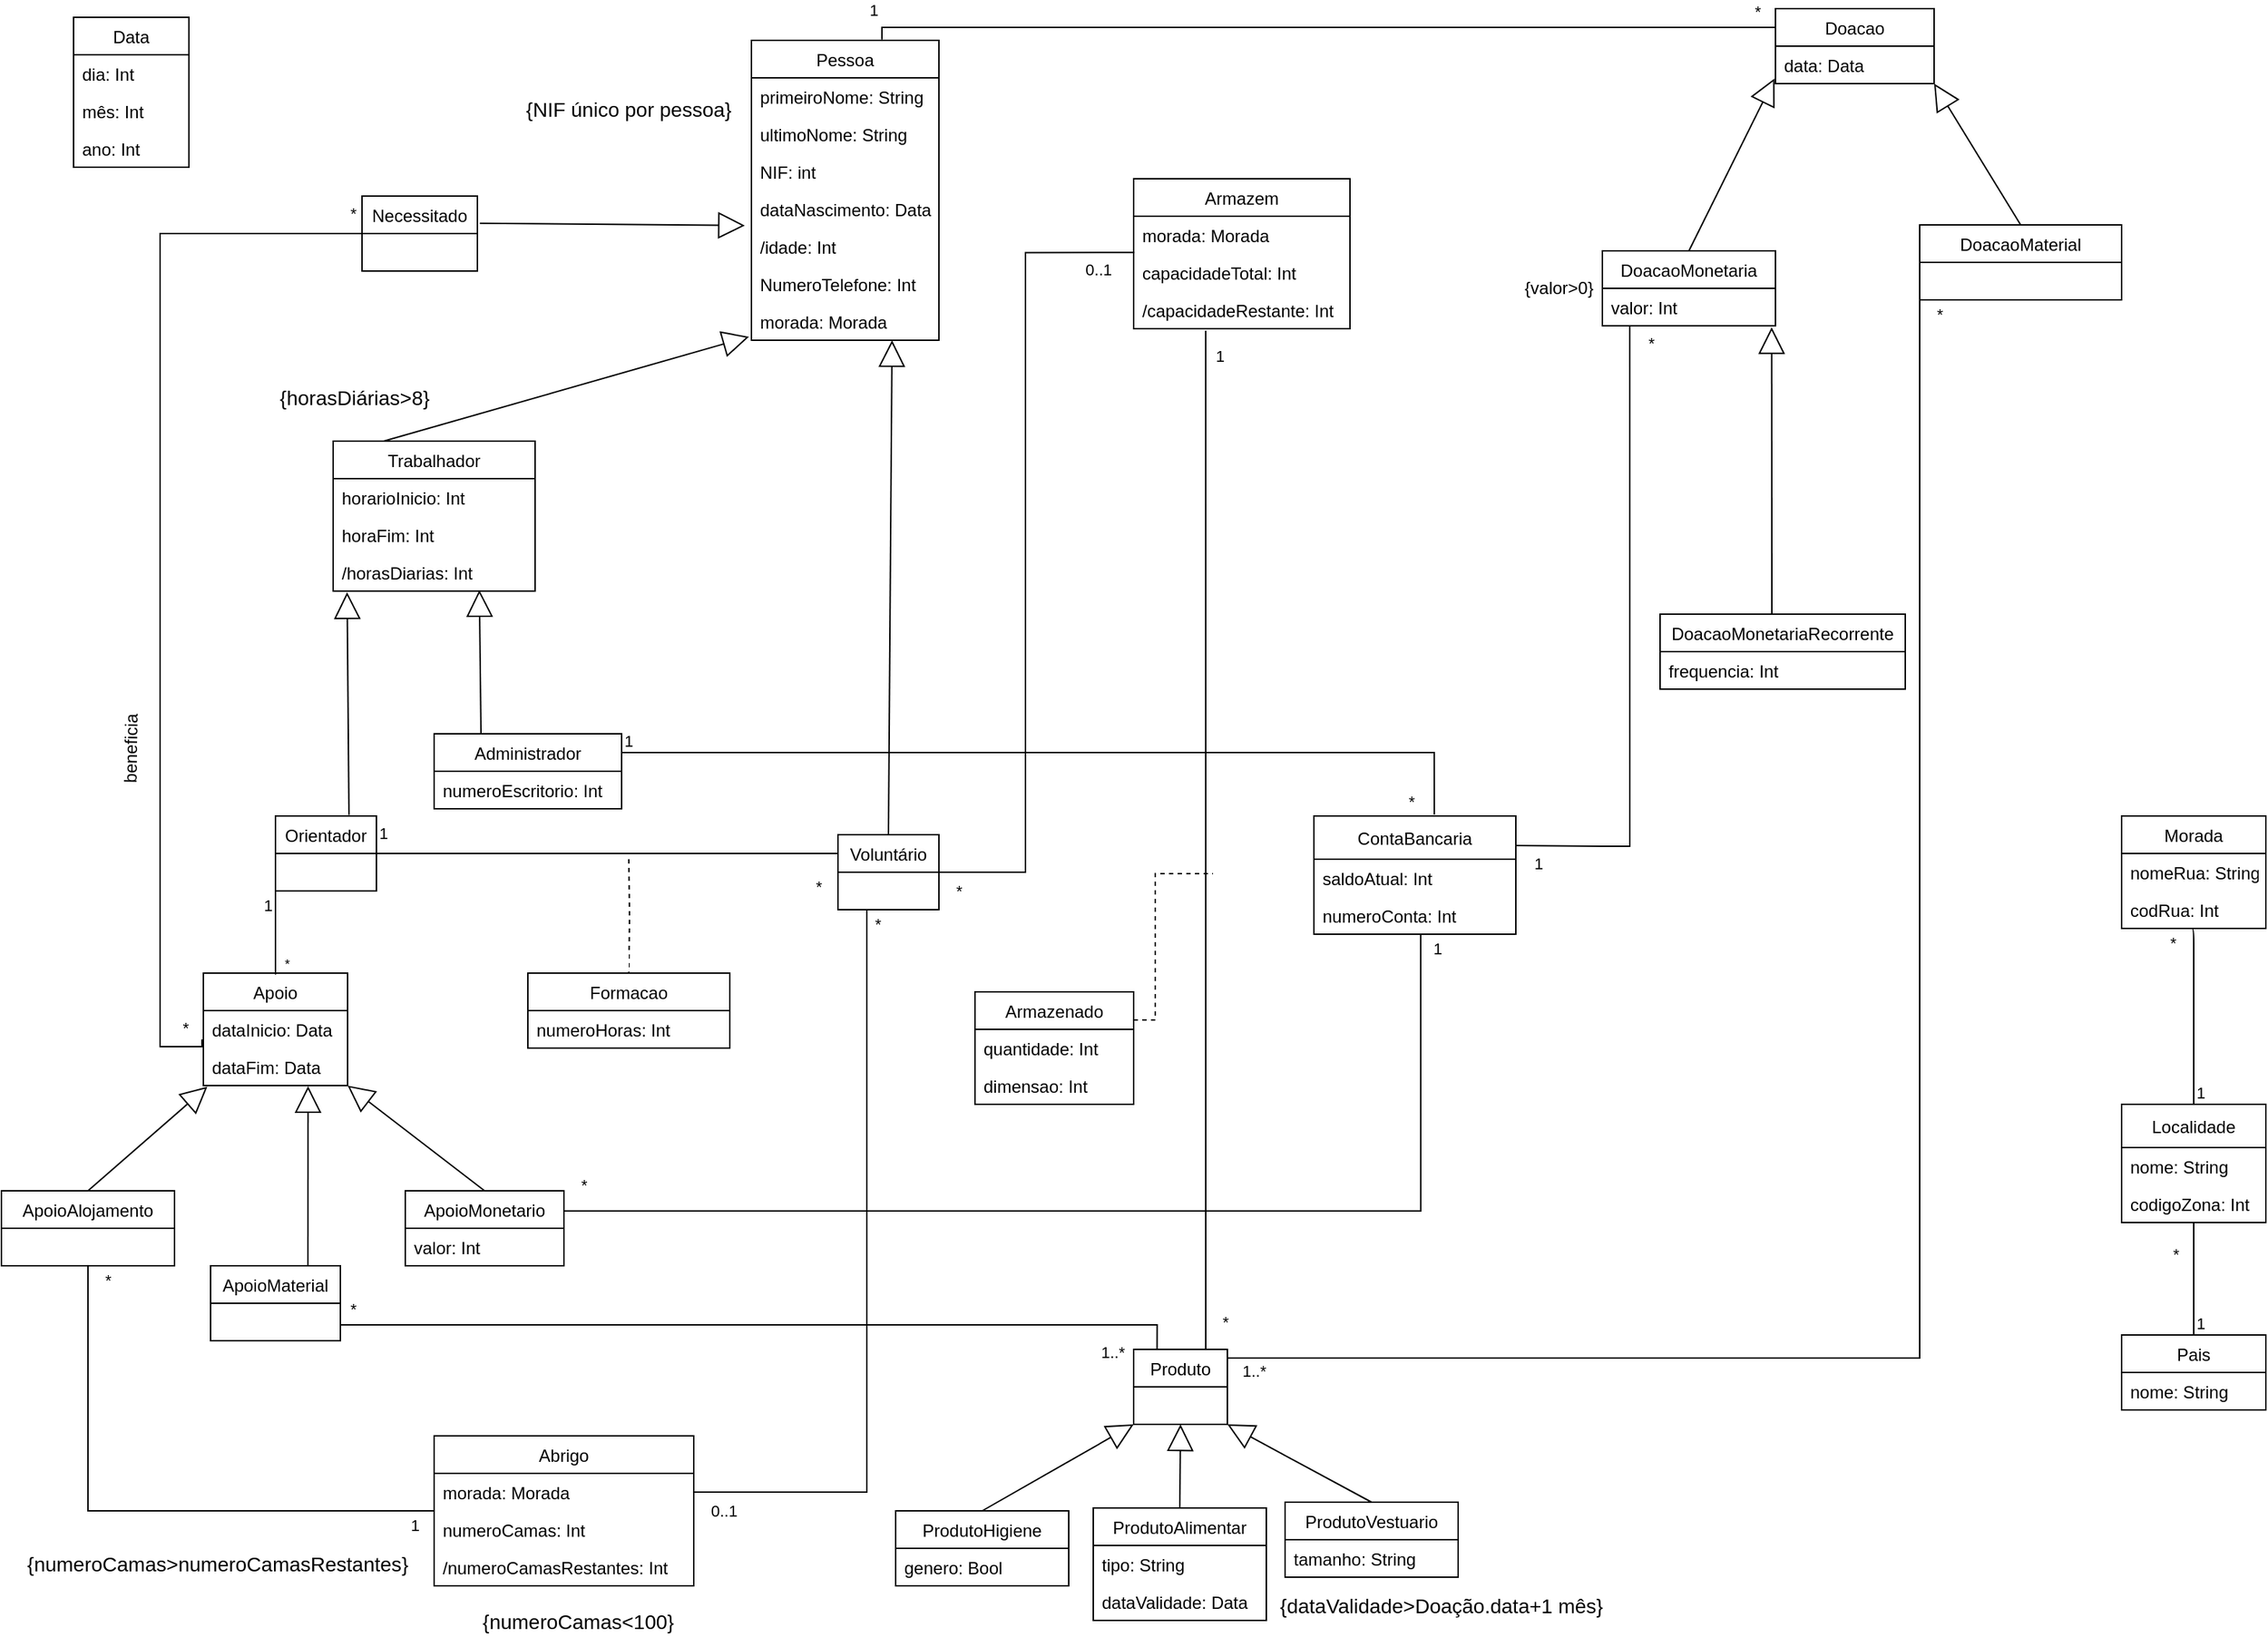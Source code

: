 <mxfile version="14.4.3" type="device"><diagram id="hp6VcKTJ3_gHOtgBkN7Q" name="Page-1"><mxGraphModel dx="534" dy="341" grid="1" gridSize="10" guides="1" tooltips="1" connect="1" arrows="1" fold="1" page="1" pageScale="1" pageWidth="1654" pageHeight="1169" math="0" shadow="0"><root><mxCell id="0"/><mxCell id="1" parent="0"/><mxCell id="lBx3msXCtQHLR3H3OD68-1" value="Pessoa" style="swimlane;fontStyle=0;childLayout=stackLayout;horizontal=1;startSize=26;fillColor=none;horizontalStack=0;resizeParent=1;resizeParentMax=0;resizeLast=0;collapsible=1;marginBottom=0;" vertex="1" parent="1"><mxGeometry x="530" y="52" width="130" height="208" as="geometry"/></mxCell><mxCell id="lBx3msXCtQHLR3H3OD68-2" value="primeiroNome: String" style="text;strokeColor=none;fillColor=none;align=left;verticalAlign=top;spacingLeft=4;spacingRight=4;overflow=hidden;rotatable=0;points=[[0,0.5],[1,0.5]];portConstraint=eastwest;" vertex="1" parent="lBx3msXCtQHLR3H3OD68-1"><mxGeometry y="26" width="130" height="26" as="geometry"/></mxCell><mxCell id="lBx3msXCtQHLR3H3OD68-3" value="ultimoNome: String" style="text;strokeColor=none;fillColor=none;align=left;verticalAlign=top;spacingLeft=4;spacingRight=4;overflow=hidden;rotatable=0;points=[[0,0.5],[1,0.5]];portConstraint=eastwest;" vertex="1" parent="lBx3msXCtQHLR3H3OD68-1"><mxGeometry y="52" width="130" height="26" as="geometry"/></mxCell><mxCell id="lBx3msXCtQHLR3H3OD68-4" value="NIF: int" style="text;strokeColor=none;fillColor=none;align=left;verticalAlign=top;spacingLeft=4;spacingRight=4;overflow=hidden;rotatable=0;points=[[0,0.5],[1,0.5]];portConstraint=eastwest;" vertex="1" parent="lBx3msXCtQHLR3H3OD68-1"><mxGeometry y="78" width="130" height="26" as="geometry"/></mxCell><mxCell id="lBx3msXCtQHLR3H3OD68-5" value="dataNascimento: Data" style="text;strokeColor=none;fillColor=none;align=left;verticalAlign=top;spacingLeft=4;spacingRight=4;overflow=hidden;rotatable=0;points=[[0,0.5],[1,0.5]];portConstraint=eastwest;" vertex="1" parent="lBx3msXCtQHLR3H3OD68-1"><mxGeometry y="104" width="130" height="26" as="geometry"/></mxCell><mxCell id="lBx3msXCtQHLR3H3OD68-6" value="/idade: Int" style="text;strokeColor=none;fillColor=none;align=left;verticalAlign=top;spacingLeft=4;spacingRight=4;overflow=hidden;rotatable=0;points=[[0,0.5],[1,0.5]];portConstraint=eastwest;" vertex="1" parent="lBx3msXCtQHLR3H3OD68-1"><mxGeometry y="130" width="130" height="26" as="geometry"/></mxCell><mxCell id="lBx3msXCtQHLR3H3OD68-7" value="NumeroTelefone: Int" style="text;strokeColor=none;fillColor=none;align=left;verticalAlign=top;spacingLeft=4;spacingRight=4;overflow=hidden;rotatable=0;points=[[0,0.5],[1,0.5]];portConstraint=eastwest;" vertex="1" parent="lBx3msXCtQHLR3H3OD68-1"><mxGeometry y="156" width="130" height="26" as="geometry"/></mxCell><mxCell id="lBx3msXCtQHLR3H3OD68-8" value="morada: Morada" style="text;strokeColor=none;fillColor=none;align=left;verticalAlign=top;spacingLeft=4;spacingRight=4;overflow=hidden;rotatable=0;points=[[0,0.5],[1,0.5]];portConstraint=eastwest;" vertex="1" parent="lBx3msXCtQHLR3H3OD68-1"><mxGeometry y="182" width="130" height="26" as="geometry"/></mxCell><mxCell id="lBx3msXCtQHLR3H3OD68-9" value="Trabalhador" style="swimlane;fontStyle=0;childLayout=stackLayout;horizontal=1;startSize=26;fillColor=none;horizontalStack=0;resizeParent=1;resizeParentMax=0;resizeLast=0;collapsible=1;marginBottom=0;" vertex="1" parent="1"><mxGeometry x="240" y="330" width="140" height="104" as="geometry"/></mxCell><mxCell id="lBx3msXCtQHLR3H3OD68-11" value="horarioInicio: Int" style="text;strokeColor=none;fillColor=none;align=left;verticalAlign=top;spacingLeft=4;spacingRight=4;overflow=hidden;rotatable=0;points=[[0,0.5],[1,0.5]];portConstraint=eastwest;" vertex="1" parent="lBx3msXCtQHLR3H3OD68-9"><mxGeometry y="26" width="140" height="26" as="geometry"/></mxCell><mxCell id="lBx3msXCtQHLR3H3OD68-12" value="horaFim: Int" style="text;strokeColor=none;fillColor=none;align=left;verticalAlign=top;spacingLeft=4;spacingRight=4;overflow=hidden;rotatable=0;points=[[0,0.5],[1,0.5]];portConstraint=eastwest;" vertex="1" parent="lBx3msXCtQHLR3H3OD68-9"><mxGeometry y="52" width="140" height="26" as="geometry"/></mxCell><mxCell id="lBx3msXCtQHLR3H3OD68-13" value="/horasDiarias: Int" style="text;strokeColor=none;fillColor=none;align=left;verticalAlign=top;spacingLeft=4;spacingRight=4;overflow=hidden;rotatable=0;points=[[0,0.5],[1,0.5]];portConstraint=eastwest;" vertex="1" parent="lBx3msXCtQHLR3H3OD68-9"><mxGeometry y="78" width="140" height="26" as="geometry"/></mxCell><mxCell id="lBx3msXCtQHLR3H3OD68-14" value="Voluntário" style="swimlane;fontStyle=0;childLayout=stackLayout;horizontal=1;startSize=26;fillColor=none;horizontalStack=0;resizeParent=1;resizeParentMax=0;resizeLast=0;collapsible=1;marginBottom=0;" vertex="1" parent="1"><mxGeometry x="590" y="603" width="70" height="52" as="geometry"/></mxCell><mxCell id="lBx3msXCtQHLR3H3OD68-18" value="Orientador" style="swimlane;fontStyle=0;childLayout=stackLayout;horizontal=1;startSize=26;fillColor=none;horizontalStack=0;resizeParent=1;resizeParentMax=0;resizeLast=0;collapsible=1;marginBottom=0;" vertex="1" parent="1"><mxGeometry x="200" y="590" width="70" height="52" as="geometry"/></mxCell><mxCell id="lBx3msXCtQHLR3H3OD68-26" value="Armazem" style="swimlane;fontStyle=0;childLayout=stackLayout;horizontal=1;startSize=26;fillColor=none;horizontalStack=0;resizeParent=1;resizeParentMax=0;resizeLast=0;collapsible=1;marginBottom=0;" vertex="1" parent="1"><mxGeometry x="795" y="148" width="150" height="104" as="geometry"/></mxCell><mxCell id="lBx3msXCtQHLR3H3OD68-27" value="morada: Morada" style="text;strokeColor=none;fillColor=none;align=left;verticalAlign=top;spacingLeft=4;spacingRight=4;overflow=hidden;rotatable=0;points=[[0,0.5],[1,0.5]];portConstraint=eastwest;" vertex="1" parent="lBx3msXCtQHLR3H3OD68-26"><mxGeometry y="26" width="150" height="26" as="geometry"/></mxCell><mxCell id="lBx3msXCtQHLR3H3OD68-28" value="capacidadeTotal: Int " style="text;strokeColor=none;fillColor=none;align=left;verticalAlign=top;spacingLeft=4;spacingRight=4;overflow=hidden;rotatable=0;points=[[0,0.5],[1,0.5]];portConstraint=eastwest;" vertex="1" parent="lBx3msXCtQHLR3H3OD68-26"><mxGeometry y="52" width="150" height="26" as="geometry"/></mxCell><mxCell id="lBx3msXCtQHLR3H3OD68-29" value="/capacidadeRestante: Int" style="text;strokeColor=none;fillColor=none;align=left;verticalAlign=top;spacingLeft=4;spacingRight=4;overflow=hidden;rotatable=0;points=[[0,0.5],[1,0.5]];portConstraint=eastwest;" vertex="1" parent="lBx3msXCtQHLR3H3OD68-26"><mxGeometry y="78" width="150" height="26" as="geometry"/></mxCell><mxCell id="lBx3msXCtQHLR3H3OD68-30" value="Apoio" style="swimlane;fontStyle=0;childLayout=stackLayout;horizontal=1;startSize=26;fillColor=none;horizontalStack=0;resizeParent=1;resizeParentMax=0;resizeLast=0;collapsible=1;marginBottom=0;" vertex="1" parent="1"><mxGeometry x="150" y="699" width="100" height="78" as="geometry"/></mxCell><mxCell id="lBx3msXCtQHLR3H3OD68-31" value="dataInicio: Data" style="text;strokeColor=none;fillColor=none;align=left;verticalAlign=top;spacingLeft=4;spacingRight=4;overflow=hidden;rotatable=0;points=[[0,0.5],[1,0.5]];portConstraint=eastwest;" vertex="1" parent="lBx3msXCtQHLR3H3OD68-30"><mxGeometry y="26" width="100" height="26" as="geometry"/></mxCell><mxCell id="lBx3msXCtQHLR3H3OD68-32" value="dataFim: Data" style="text;strokeColor=none;fillColor=none;align=left;verticalAlign=top;spacingLeft=4;spacingRight=4;overflow=hidden;rotatable=0;points=[[0,0.5],[1,0.5]];portConstraint=eastwest;" vertex="1" parent="lBx3msXCtQHLR3H3OD68-30"><mxGeometry y="52" width="100" height="26" as="geometry"/></mxCell><mxCell id="lBx3msXCtQHLR3H3OD68-34" value="ApoioMaterial" style="swimlane;fontStyle=0;childLayout=stackLayout;horizontal=1;startSize=26;fillColor=none;horizontalStack=0;resizeParent=1;resizeParentMax=0;resizeLast=0;collapsible=1;marginBottom=0;" vertex="1" parent="1"><mxGeometry x="155" y="902" width="90" height="52" as="geometry"/></mxCell><mxCell id="lBx3msXCtQHLR3H3OD68-39" value="ApoioMonetario" style="swimlane;fontStyle=0;childLayout=stackLayout;horizontal=1;startSize=26;fillColor=none;horizontalStack=0;resizeParent=1;resizeParentMax=0;resizeLast=0;collapsible=1;marginBottom=0;" vertex="1" parent="1"><mxGeometry x="290" y="850" width="110" height="52" as="geometry"/></mxCell><mxCell id="lBx3msXCtQHLR3H3OD68-42" value="valor: Int" style="text;strokeColor=none;fillColor=none;align=left;verticalAlign=top;spacingLeft=4;spacingRight=4;overflow=hidden;rotatable=0;points=[[0,0.5],[1,0.5]];portConstraint=eastwest;" vertex="1" parent="lBx3msXCtQHLR3H3OD68-39"><mxGeometry y="26" width="110" height="26" as="geometry"/></mxCell><mxCell id="lBx3msXCtQHLR3H3OD68-43" value="Abrigo" style="swimlane;fontStyle=0;childLayout=stackLayout;horizontal=1;startSize=26;fillColor=none;horizontalStack=0;resizeParent=1;resizeParentMax=0;resizeLast=0;collapsible=1;marginBottom=0;" vertex="1" parent="1"><mxGeometry x="310" y="1020" width="180" height="104" as="geometry"/></mxCell><mxCell id="lBx3msXCtQHLR3H3OD68-44" value="morada: Morada" style="text;strokeColor=none;fillColor=none;align=left;verticalAlign=top;spacingLeft=4;spacingRight=4;overflow=hidden;rotatable=0;points=[[0,0.5],[1,0.5]];portConstraint=eastwest;" vertex="1" parent="lBx3msXCtQHLR3H3OD68-43"><mxGeometry y="26" width="180" height="26" as="geometry"/></mxCell><mxCell id="lBx3msXCtQHLR3H3OD68-45" value="numeroCamas: Int" style="text;strokeColor=none;fillColor=none;align=left;verticalAlign=top;spacingLeft=4;spacingRight=4;overflow=hidden;rotatable=0;points=[[0,0.5],[1,0.5]];portConstraint=eastwest;" vertex="1" parent="lBx3msXCtQHLR3H3OD68-43"><mxGeometry y="52" width="180" height="26" as="geometry"/></mxCell><mxCell id="lBx3msXCtQHLR3H3OD68-228" value="/numeroCamasRestantes: Int" style="text;strokeColor=none;fillColor=none;align=left;verticalAlign=top;spacingLeft=4;spacingRight=4;overflow=hidden;rotatable=0;points=[[0,0.5],[1,0.5]];portConstraint=eastwest;" vertex="1" parent="lBx3msXCtQHLR3H3OD68-43"><mxGeometry y="78" width="180" height="26" as="geometry"/></mxCell><mxCell id="lBx3msXCtQHLR3H3OD68-47" value="Produto" style="swimlane;fontStyle=0;childLayout=stackLayout;horizontal=1;startSize=26;fillColor=none;horizontalStack=0;resizeParent=1;resizeParentMax=0;resizeLast=0;collapsible=1;marginBottom=0;" vertex="1" parent="1"><mxGeometry x="795" y="960" width="65" height="52" as="geometry"/></mxCell><mxCell id="lBx3msXCtQHLR3H3OD68-51" value="ProdutoAlimentar" style="swimlane;fontStyle=0;childLayout=stackLayout;horizontal=1;startSize=26;fillColor=none;horizontalStack=0;resizeParent=1;resizeParentMax=0;resizeLast=0;collapsible=1;marginBottom=0;" vertex="1" parent="1"><mxGeometry x="767" y="1070" width="120" height="78" as="geometry"/></mxCell><mxCell id="lBx3msXCtQHLR3H3OD68-52" value="tipo: String" style="text;strokeColor=none;fillColor=none;align=left;verticalAlign=top;spacingLeft=4;spacingRight=4;overflow=hidden;rotatable=0;points=[[0,0.5],[1,0.5]];portConstraint=eastwest;" vertex="1" parent="lBx3msXCtQHLR3H3OD68-51"><mxGeometry y="26" width="120" height="26" as="geometry"/></mxCell><mxCell id="lBx3msXCtQHLR3H3OD68-53" value="dataValidade: Data" style="text;strokeColor=none;fillColor=none;align=left;verticalAlign=top;spacingLeft=4;spacingRight=4;overflow=hidden;rotatable=0;points=[[0,0.5],[1,0.5]];portConstraint=eastwest;" vertex="1" parent="lBx3msXCtQHLR3H3OD68-51"><mxGeometry y="52" width="120" height="26" as="geometry"/></mxCell><mxCell id="lBx3msXCtQHLR3H3OD68-55" value="ProdutoVestuario" style="swimlane;fontStyle=0;childLayout=stackLayout;horizontal=1;startSize=26;fillColor=none;horizontalStack=0;resizeParent=1;resizeParentMax=0;resizeLast=0;collapsible=1;marginBottom=0;" vertex="1" parent="1"><mxGeometry x="900" y="1066" width="120" height="52" as="geometry"/></mxCell><mxCell id="lBx3msXCtQHLR3H3OD68-56" value="tamanho: String" style="text;strokeColor=none;fillColor=none;align=left;verticalAlign=top;spacingLeft=4;spacingRight=4;overflow=hidden;rotatable=0;points=[[0,0.5],[1,0.5]];portConstraint=eastwest;" vertex="1" parent="lBx3msXCtQHLR3H3OD68-55"><mxGeometry y="26" width="120" height="26" as="geometry"/></mxCell><mxCell id="lBx3msXCtQHLR3H3OD68-59" value="ProdutoHigiene" style="swimlane;fontStyle=0;childLayout=stackLayout;horizontal=1;startSize=26;fillColor=none;horizontalStack=0;resizeParent=1;resizeParentMax=0;resizeLast=0;collapsible=1;marginBottom=0;" vertex="1" parent="1"><mxGeometry x="630" y="1072" width="120" height="52" as="geometry"/></mxCell><mxCell id="lBx3msXCtQHLR3H3OD68-60" value="genero: Bool" style="text;strokeColor=none;fillColor=none;align=left;verticalAlign=top;spacingLeft=4;spacingRight=4;overflow=hidden;rotatable=0;points=[[0,0.5],[1,0.5]];portConstraint=eastwest;" vertex="1" parent="lBx3msXCtQHLR3H3OD68-59"><mxGeometry y="26" width="120" height="26" as="geometry"/></mxCell><mxCell id="lBx3msXCtQHLR3H3OD68-61" value="ContaBancaria" style="swimlane;fontStyle=0;childLayout=stackLayout;horizontal=1;startSize=30;fillColor=none;horizontalStack=0;resizeParent=1;resizeParentMax=0;resizeLast=0;collapsible=1;marginBottom=0;" vertex="1" parent="1"><mxGeometry x="920" y="590" width="140" height="82" as="geometry"/></mxCell><mxCell id="lBx3msXCtQHLR3H3OD68-62" value="saldoAtual: Int" style="text;strokeColor=none;fillColor=none;align=left;verticalAlign=top;spacingLeft=4;spacingRight=4;overflow=hidden;rotatable=0;points=[[0,0.5],[1,0.5]];portConstraint=eastwest;" vertex="1" parent="lBx3msXCtQHLR3H3OD68-61"><mxGeometry y="30" width="140" height="26" as="geometry"/></mxCell><mxCell id="lBx3msXCtQHLR3H3OD68-63" value="numeroConta: Int" style="text;strokeColor=none;fillColor=none;align=left;verticalAlign=top;spacingLeft=4;spacingRight=4;overflow=hidden;rotatable=0;points=[[0,0.5],[1,0.5]];portConstraint=eastwest;" vertex="1" parent="lBx3msXCtQHLR3H3OD68-61"><mxGeometry y="56" width="140" height="26" as="geometry"/></mxCell><mxCell id="lBx3msXCtQHLR3H3OD68-65" value="Necessitado" style="swimlane;fontStyle=0;childLayout=stackLayout;horizontal=1;startSize=26;fillColor=none;horizontalStack=0;resizeParent=1;resizeParentMax=0;resizeLast=0;collapsible=1;marginBottom=0;" vertex="1" parent="1"><mxGeometry x="260" y="160" width="80" height="52" as="geometry"/></mxCell><mxCell id="lBx3msXCtQHLR3H3OD68-69" value="Administrador" style="swimlane;fontStyle=0;childLayout=stackLayout;horizontal=1;startSize=26;fillColor=none;horizontalStack=0;resizeParent=1;resizeParentMax=0;resizeLast=0;collapsible=1;marginBottom=0;" vertex="1" parent="1"><mxGeometry x="310" y="533" width="130" height="52" as="geometry"/></mxCell><mxCell id="lBx3msXCtQHLR3H3OD68-70" value="numeroEscritorio: Int" style="text;strokeColor=none;fillColor=none;align=left;verticalAlign=top;spacingLeft=4;spacingRight=4;overflow=hidden;rotatable=0;points=[[0,0.5],[1,0.5]];portConstraint=eastwest;" vertex="1" parent="lBx3msXCtQHLR3H3OD68-69"><mxGeometry y="26" width="130" height="26" as="geometry"/></mxCell><mxCell id="lBx3msXCtQHLR3H3OD68-73" value="Armazenado" style="swimlane;fontStyle=0;childLayout=stackLayout;horizontal=1;startSize=26;fillColor=none;horizontalStack=0;resizeParent=1;resizeParentMax=0;resizeLast=0;collapsible=1;marginBottom=0;" vertex="1" parent="1"><mxGeometry x="685" y="712" width="110" height="78" as="geometry"/></mxCell><mxCell id="lBx3msXCtQHLR3H3OD68-74" value="quantidade: Int" style="text;strokeColor=none;fillColor=none;align=left;verticalAlign=top;spacingLeft=4;spacingRight=4;overflow=hidden;rotatable=0;points=[[0,0.5],[1,0.5]];portConstraint=eastwest;" vertex="1" parent="lBx3msXCtQHLR3H3OD68-73"><mxGeometry y="26" width="110" height="26" as="geometry"/></mxCell><mxCell id="lBx3msXCtQHLR3H3OD68-75" value="dimensao: Int" style="text;strokeColor=none;fillColor=none;align=left;verticalAlign=top;spacingLeft=4;spacingRight=4;overflow=hidden;rotatable=0;points=[[0,0.5],[1,0.5]];portConstraint=eastwest;" vertex="1" parent="lBx3msXCtQHLR3H3OD68-73"><mxGeometry y="52" width="110" height="26" as="geometry"/></mxCell><mxCell id="lBx3msXCtQHLR3H3OD68-77" value="Doacao" style="swimlane;fontStyle=0;childLayout=stackLayout;horizontal=1;startSize=26;fillColor=none;horizontalStack=0;resizeParent=1;resizeParentMax=0;resizeLast=0;collapsible=1;marginBottom=0;" vertex="1" parent="1"><mxGeometry x="1240" y="30" width="110" height="52" as="geometry"/></mxCell><mxCell id="lBx3msXCtQHLR3H3OD68-78" value="data: Data" style="text;strokeColor=none;fillColor=none;align=left;verticalAlign=top;spacingLeft=4;spacingRight=4;overflow=hidden;rotatable=0;points=[[0,0.5],[1,0.5]];portConstraint=eastwest;" vertex="1" parent="lBx3msXCtQHLR3H3OD68-77"><mxGeometry y="26" width="110" height="26" as="geometry"/></mxCell><mxCell id="lBx3msXCtQHLR3H3OD68-81" value="DoacaoMaterial" style="swimlane;fontStyle=0;childLayout=stackLayout;horizontal=1;startSize=26;fillColor=none;horizontalStack=0;resizeParent=1;resizeParentMax=0;resizeLast=0;collapsible=1;marginBottom=0;" vertex="1" parent="1"><mxGeometry x="1340" y="180" width="140" height="52" as="geometry"/></mxCell><mxCell id="lBx3msXCtQHLR3H3OD68-85" value="DoacaoMonetaria" style="swimlane;fontStyle=0;childLayout=stackLayout;horizontal=1;startSize=26;fillColor=none;horizontalStack=0;resizeParent=1;resizeParentMax=0;resizeLast=0;collapsible=1;marginBottom=0;" vertex="1" parent="1"><mxGeometry x="1120" y="198" width="120" height="52" as="geometry"/></mxCell><mxCell id="lBx3msXCtQHLR3H3OD68-86" value="valor: Int" style="text;strokeColor=none;fillColor=none;align=left;verticalAlign=top;spacingLeft=4;spacingRight=4;overflow=hidden;rotatable=0;points=[[0,0.5],[1,0.5]];portConstraint=eastwest;" vertex="1" parent="lBx3msXCtQHLR3H3OD68-85"><mxGeometry y="26" width="120" height="26" as="geometry"/></mxCell><mxCell id="lBx3msXCtQHLR3H3OD68-87" value="DoacaoMonetariaRecorrente" style="swimlane;fontStyle=0;childLayout=stackLayout;horizontal=1;startSize=26;fillColor=none;horizontalStack=0;resizeParent=1;resizeParentMax=0;resizeLast=0;collapsible=1;marginBottom=0;" vertex="1" parent="1"><mxGeometry x="1160" y="450" width="170" height="52" as="geometry"/></mxCell><mxCell id="lBx3msXCtQHLR3H3OD68-88" value="frequencia: Int" style="text;strokeColor=none;fillColor=none;align=left;verticalAlign=top;spacingLeft=4;spacingRight=4;overflow=hidden;rotatable=0;points=[[0,0.5],[1,0.5]];portConstraint=eastwest;" vertex="1" parent="lBx3msXCtQHLR3H3OD68-87"><mxGeometry y="26" width="170" height="26" as="geometry"/></mxCell><mxCell id="lBx3msXCtQHLR3H3OD68-89" value="Morada" style="swimlane;fontStyle=0;childLayout=stackLayout;horizontal=1;startSize=26;fillColor=none;horizontalStack=0;resizeParent=1;resizeParentMax=0;resizeLast=0;collapsible=1;marginBottom=0;" vertex="1" parent="1"><mxGeometry x="1480" y="590" width="100" height="78" as="geometry"/></mxCell><mxCell id="lBx3msXCtQHLR3H3OD68-90" value="nomeRua: String" style="text;strokeColor=none;fillColor=none;align=left;verticalAlign=top;spacingLeft=4;spacingRight=4;overflow=hidden;rotatable=0;points=[[0,0.5],[1,0.5]];portConstraint=eastwest;" vertex="1" parent="lBx3msXCtQHLR3H3OD68-89"><mxGeometry y="26" width="100" height="26" as="geometry"/></mxCell><mxCell id="lBx3msXCtQHLR3H3OD68-92" value="codRua: Int" style="text;strokeColor=none;fillColor=none;align=left;verticalAlign=top;spacingLeft=4;spacingRight=4;overflow=hidden;rotatable=0;points=[[0,0.5],[1,0.5]];portConstraint=eastwest;" vertex="1" parent="lBx3msXCtQHLR3H3OD68-89"><mxGeometry y="52" width="100" height="26" as="geometry"/></mxCell><mxCell id="lBx3msXCtQHLR3H3OD68-93" value="Localidade" style="swimlane;fontStyle=0;childLayout=stackLayout;horizontal=1;startSize=30;fillColor=none;horizontalStack=0;resizeParent=1;resizeParentMax=0;resizeLast=0;collapsible=1;marginBottom=0;" vertex="1" parent="1"><mxGeometry x="1480" y="790.0" width="100" height="82" as="geometry"/></mxCell><mxCell id="lBx3msXCtQHLR3H3OD68-94" value="nome: String" style="text;strokeColor=none;fillColor=none;align=left;verticalAlign=top;spacingLeft=4;spacingRight=4;overflow=hidden;rotatable=0;points=[[0,0.5],[1,0.5]];portConstraint=eastwest;" vertex="1" parent="lBx3msXCtQHLR3H3OD68-93"><mxGeometry y="30" width="100" height="26" as="geometry"/></mxCell><mxCell id="lBx3msXCtQHLR3H3OD68-95" value="codigoZona: Int" style="text;strokeColor=none;fillColor=none;align=left;verticalAlign=top;spacingLeft=4;spacingRight=4;overflow=hidden;rotatable=0;points=[[0,0.5],[1,0.5]];portConstraint=eastwest;" vertex="1" parent="lBx3msXCtQHLR3H3OD68-93"><mxGeometry y="56" width="100" height="26" as="geometry"/></mxCell><mxCell id="lBx3msXCtQHLR3H3OD68-98" value="Pais" style="swimlane;fontStyle=0;childLayout=stackLayout;horizontal=1;startSize=26;fillColor=none;horizontalStack=0;resizeParent=1;resizeParentMax=0;resizeLast=0;collapsible=1;marginBottom=0;" vertex="1" parent="1"><mxGeometry x="1480" y="950" width="100" height="52" as="geometry"/></mxCell><mxCell id="lBx3msXCtQHLR3H3OD68-99" value="nome: String" style="text;strokeColor=none;fillColor=none;align=left;verticalAlign=top;spacingLeft=4;spacingRight=4;overflow=hidden;rotatable=0;points=[[0,0.5],[1,0.5]];portConstraint=eastwest;" vertex="1" parent="lBx3msXCtQHLR3H3OD68-98"><mxGeometry y="26" width="100" height="26" as="geometry"/></mxCell><mxCell id="lBx3msXCtQHLR3H3OD68-102" value="Data" style="swimlane;fontStyle=0;childLayout=stackLayout;horizontal=1;startSize=26;fillColor=none;horizontalStack=0;resizeParent=1;resizeParentMax=0;resizeLast=0;collapsible=1;marginBottom=0;" vertex="1" parent="1"><mxGeometry x="60" y="36" width="80" height="104" as="geometry"/></mxCell><mxCell id="lBx3msXCtQHLR3H3OD68-103" value="dia: Int" style="text;strokeColor=none;fillColor=none;align=left;verticalAlign=top;spacingLeft=4;spacingRight=4;overflow=hidden;rotatable=0;points=[[0,0.5],[1,0.5]];portConstraint=eastwest;" vertex="1" parent="lBx3msXCtQHLR3H3OD68-102"><mxGeometry y="26" width="80" height="26" as="geometry"/></mxCell><mxCell id="lBx3msXCtQHLR3H3OD68-104" value="mês: Int" style="text;strokeColor=none;fillColor=none;align=left;verticalAlign=top;spacingLeft=4;spacingRight=4;overflow=hidden;rotatable=0;points=[[0,0.5],[1,0.5]];portConstraint=eastwest;" vertex="1" parent="lBx3msXCtQHLR3H3OD68-102"><mxGeometry y="52" width="80" height="26" as="geometry"/></mxCell><mxCell id="lBx3msXCtQHLR3H3OD68-105" value="ano: Int" style="text;strokeColor=none;fillColor=none;align=left;verticalAlign=top;spacingLeft=4;spacingRight=4;overflow=hidden;rotatable=0;points=[[0,0.5],[1,0.5]];portConstraint=eastwest;" vertex="1" parent="lBx3msXCtQHLR3H3OD68-102"><mxGeometry y="78" width="80" height="26" as="geometry"/></mxCell><mxCell id="lBx3msXCtQHLR3H3OD68-106" value="ApoioAlojamento" style="swimlane;fontStyle=0;childLayout=stackLayout;horizontal=1;startSize=26;fillColor=none;horizontalStack=0;resizeParent=1;resizeParentMax=0;resizeLast=0;collapsible=1;marginBottom=0;" vertex="1" parent="1"><mxGeometry x="10" y="850" width="120" height="52" as="geometry"/></mxCell><mxCell id="lBx3msXCtQHLR3H3OD68-115" value="" style="endArrow=block;endSize=16;endFill=0;html=1;exitX=0.25;exitY=0;exitDx=0;exitDy=0;entryX=-0.013;entryY=0.907;entryDx=0;entryDy=0;entryPerimeter=0;" edge="1" parent="1" source="lBx3msXCtQHLR3H3OD68-9" target="lBx3msXCtQHLR3H3OD68-8"><mxGeometry width="160" relative="1" as="geometry"><mxPoint x="80" y="370" as="sourcePoint"/><mxPoint x="490" y="262" as="targetPoint"/></mxGeometry></mxCell><mxCell id="lBx3msXCtQHLR3H3OD68-117" value="" style="endArrow=block;endSize=16;endFill=0;html=1;entryX=-0.035;entryY=-0.06;entryDx=0;entryDy=0;entryPerimeter=0;exitX=1.021;exitY=0.363;exitDx=0;exitDy=0;exitPerimeter=0;" edge="1" parent="1" source="lBx3msXCtQHLR3H3OD68-65" target="lBx3msXCtQHLR3H3OD68-6"><mxGeometry width="160" relative="1" as="geometry"><mxPoint x="370" y="180" as="sourcePoint"/><mxPoint x="410" y="320" as="targetPoint"/><Array as="points"/></mxGeometry></mxCell><mxCell id="lBx3msXCtQHLR3H3OD68-118" value="" style="endArrow=block;endSize=16;endFill=0;html=1;entryX=0.75;entryY=1;entryDx=0;entryDy=0;exitX=0.5;exitY=0;exitDx=0;exitDy=0;" edge="1" parent="1" source="lBx3msXCtQHLR3H3OD68-14" target="lBx3msXCtQHLR3H3OD68-1"><mxGeometry x="-0.11" y="-34" width="160" relative="1" as="geometry"><mxPoint x="324.41" y="585" as="sourcePoint"/><mxPoint x="324.41" y="485" as="targetPoint"/><mxPoint as="offset"/></mxGeometry></mxCell><mxCell id="lBx3msXCtQHLR3H3OD68-119" value="" style="endArrow=block;endSize=16;endFill=0;html=1;entryX=0;entryY=1;entryDx=0;entryDy=0;exitX=0.5;exitY=0;exitDx=0;exitDy=0;" edge="1" parent="1" source="lBx3msXCtQHLR3H3OD68-59" target="lBx3msXCtQHLR3H3OD68-47"><mxGeometry width="160" relative="1" as="geometry"><mxPoint x="398.82" y="1093" as="sourcePoint"/><mxPoint x="398.82" y="963" as="targetPoint"/></mxGeometry></mxCell><mxCell id="lBx3msXCtQHLR3H3OD68-120" value="" style="endArrow=block;endSize=16;endFill=0;html=1;entryX=0.5;entryY=1;entryDx=0;entryDy=0;exitX=0.5;exitY=0;exitDx=0;exitDy=0;" edge="1" parent="1" source="lBx3msXCtQHLR3H3OD68-51" target="lBx3msXCtQHLR3H3OD68-47"><mxGeometry width="160" relative="1" as="geometry"><mxPoint x="560" y="1080" as="sourcePoint"/><mxPoint x="560" y="964.59" as="targetPoint"/></mxGeometry></mxCell><mxCell id="lBx3msXCtQHLR3H3OD68-121" value="" style="endArrow=block;endSize=16;endFill=0;html=1;entryX=1;entryY=1;entryDx=0;entryDy=0;exitX=0.5;exitY=0;exitDx=0;exitDy=0;" edge="1" parent="1" source="lBx3msXCtQHLR3H3OD68-55" target="lBx3msXCtQHLR3H3OD68-47"><mxGeometry width="160" relative="1" as="geometry"><mxPoint x="650" y="1093" as="sourcePoint"/><mxPoint x="570" y="1013" as="targetPoint"/></mxGeometry></mxCell><mxCell id="lBx3msXCtQHLR3H3OD68-123" value="" style="endArrow=block;endSize=16;endFill=0;html=1;entryX=0.028;entryY=1.029;entryDx=0;entryDy=0;entryPerimeter=0;exitX=0.5;exitY=0;exitDx=0;exitDy=0;" edge="1" parent="1" source="lBx3msXCtQHLR3H3OD68-106" target="lBx3msXCtQHLR3H3OD68-32"><mxGeometry width="160" relative="1" as="geometry"><mxPoint x="60" y="920" as="sourcePoint"/><mxPoint x="50" y="845" as="targetPoint"/></mxGeometry></mxCell><mxCell id="lBx3msXCtQHLR3H3OD68-126" value="" style="endArrow=block;endSize=16;endFill=0;html=1;entryX=1;entryY=1;entryDx=0;entryDy=0;exitX=0.5;exitY=0;exitDx=0;exitDy=0;" edge="1" parent="1" source="lBx3msXCtQHLR3H3OD68-39" target="lBx3msXCtQHLR3H3OD68-30"><mxGeometry width="160" relative="1" as="geometry"><mxPoint x="280" y="833.21" as="sourcePoint"/><mxPoint x="230" y="764.8" as="targetPoint"/></mxGeometry></mxCell><mxCell id="lBx3msXCtQHLR3H3OD68-130" value="" style="endArrow=block;endSize=16;endFill=0;html=1;entryX=0.978;entryY=1.038;entryDx=0;entryDy=0;exitX=0.456;exitY=0;exitDx=0;exitDy=0;entryPerimeter=0;exitPerimeter=0;" edge="1" parent="1" source="lBx3msXCtQHLR3H3OD68-87" target="lBx3msXCtQHLR3H3OD68-86"><mxGeometry width="160" relative="1" as="geometry"><mxPoint x="610" y="180" as="sourcePoint"/><mxPoint x="570" y="110" as="targetPoint"/></mxGeometry></mxCell><mxCell id="lBx3msXCtQHLR3H3OD68-131" value="" style="endArrow=block;endSize=16;endFill=0;html=1;entryX=1;entryY=1;entryDx=0;entryDy=0;exitX=0.5;exitY=0;exitDx=0;exitDy=0;" edge="1" parent="1" source="lBx3msXCtQHLR3H3OD68-81" target="lBx3msXCtQHLR3H3OD68-77"><mxGeometry width="160" relative="1" as="geometry"><mxPoint x="690" y="180" as="sourcePoint"/><mxPoint x="850" y="180" as="targetPoint"/></mxGeometry></mxCell><mxCell id="lBx3msXCtQHLR3H3OD68-132" value="" style="endArrow=block;endSize=16;endFill=0;html=1;entryX=-0.006;entryY=0.864;entryDx=0;entryDy=0;entryPerimeter=0;exitX=0.5;exitY=0;exitDx=0;exitDy=0;" edge="1" parent="1" source="lBx3msXCtQHLR3H3OD68-85" target="lBx3msXCtQHLR3H3OD68-78"><mxGeometry width="160" relative="1" as="geometry"><mxPoint x="450" y="70" as="sourcePoint"/><mxPoint x="485" y="20" as="targetPoint"/></mxGeometry></mxCell><mxCell id="lBx3msXCtQHLR3H3OD68-139" value="" style="endArrow=block;endSize=16;endFill=0;html=1;exitX=0.25;exitY=0;exitDx=0;exitDy=0;entryX=0.724;entryY=0.974;entryDx=0;entryDy=0;entryPerimeter=0;" edge="1" parent="1" source="lBx3msXCtQHLR3H3OD68-69" target="lBx3msXCtQHLR3H3OD68-13"><mxGeometry x="-0.816" y="-40" width="160" relative="1" as="geometry"><mxPoint x="370" y="510" as="sourcePoint"/><mxPoint x="342" y="440" as="targetPoint"/><mxPoint as="offset"/></mxGeometry></mxCell><mxCell id="lBx3msXCtQHLR3H3OD68-152" value="" style="endArrow=block;endSize=16;endFill=0;html=1;exitX=0.728;exitY=-0.014;exitDx=0;exitDy=0;entryX=0.069;entryY=1.031;entryDx=0;entryDy=0;entryPerimeter=0;exitPerimeter=0;" edge="1" parent="1" source="lBx3msXCtQHLR3H3OD68-18" target="lBx3msXCtQHLR3H3OD68-13"><mxGeometry width="160" relative="1" as="geometry"><mxPoint x="40" y="500" as="sourcePoint"/><mxPoint x="235" y="450" as="targetPoint"/></mxGeometry></mxCell><mxCell id="lBx3msXCtQHLR3H3OD68-156" value="" style="endArrow=none;html=1;edgeStyle=orthogonalEdgeStyle;exitX=1;exitY=1;exitDx=0;exitDy=0;entryX=1;entryY=0.5;entryDx=0;entryDy=0;rounded=0;" edge="1" parent="1" source="lBx3msXCtQHLR3H3OD68-81" target="lBx3msXCtQHLR3H3OD68-47"><mxGeometry relative="1" as="geometry"><mxPoint x="1320" y="583" as="sourcePoint"/><mxPoint x="673" y="966" as="targetPoint"/><Array as="points"><mxPoint x="1340" y="232"/><mxPoint x="1340" y="966"/><mxPoint x="860" y="966"/></Array></mxGeometry></mxCell><mxCell id="lBx3msXCtQHLR3H3OD68-157" value="*" style="edgeLabel;resizable=0;html=1;align=left;verticalAlign=bottom;" connectable="0" vertex="1" parent="lBx3msXCtQHLR3H3OD68-156"><mxGeometry x="-1" relative="1" as="geometry"><mxPoint x="-130" y="18" as="offset"/></mxGeometry></mxCell><mxCell id="lBx3msXCtQHLR3H3OD68-158" value="1..*" style="edgeLabel;resizable=0;html=1;align=right;verticalAlign=bottom;" connectable="0" vertex="1" parent="lBx3msXCtQHLR3H3OD68-156"><mxGeometry x="1" relative="1" as="geometry"><mxPoint x="27" y="-3" as="offset"/></mxGeometry></mxCell><mxCell id="lBx3msXCtQHLR3H3OD68-160" value="" style="endArrow=none;html=1;edgeStyle=orthogonalEdgeStyle;exitX=0.158;exitY=1.005;exitDx=0;exitDy=0;exitPerimeter=0;entryX=1;entryY=0.25;entryDx=0;entryDy=0;rounded=0;" edge="1" parent="1" source="lBx3msXCtQHLR3H3OD68-86" target="lBx3msXCtQHLR3H3OD68-61"><mxGeometry relative="1" as="geometry"><mxPoint x="880" y="320" as="sourcePoint"/><mxPoint x="1160" y="620" as="targetPoint"/><Array as="points"><mxPoint x="1119" y="611"/><mxPoint x="1080" y="611"/></Array></mxGeometry></mxCell><mxCell id="lBx3msXCtQHLR3H3OD68-161" value="*" style="edgeLabel;resizable=0;html=1;align=left;verticalAlign=bottom;" connectable="0" vertex="1" parent="lBx3msXCtQHLR3H3OD68-160"><mxGeometry x="-1" relative="1" as="geometry"><mxPoint x="11.04" y="19.87" as="offset"/></mxGeometry></mxCell><mxCell id="lBx3msXCtQHLR3H3OD68-162" value="1" style="edgeLabel;resizable=0;html=1;align=right;verticalAlign=bottom;" connectable="0" vertex="1" parent="lBx3msXCtQHLR3H3OD68-160"><mxGeometry x="1" relative="1" as="geometry"><mxPoint x="20" y="21.13" as="offset"/></mxGeometry></mxCell><mxCell id="lBx3msXCtQHLR3H3OD68-163" value="" style="endArrow=none;html=1;edgeStyle=orthogonalEdgeStyle;exitX=0.333;exitY=1.051;exitDx=0;exitDy=0;exitPerimeter=0;entryX=0.5;entryY=0;entryDx=0;entryDy=0;rounded=0;" edge="1" parent="1" source="lBx3msXCtQHLR3H3OD68-29" target="lBx3msXCtQHLR3H3OD68-47"><mxGeometry relative="1" as="geometry"><mxPoint x="680" y="535.29" as="sourcePoint"/><mxPoint x="860" y="930" as="targetPoint"/><Array as="points"><mxPoint x="845" y="960"/></Array></mxGeometry></mxCell><mxCell id="lBx3msXCtQHLR3H3OD68-164" value="1" style="edgeLabel;resizable=0;html=1;align=left;verticalAlign=bottom;" connectable="0" vertex="1" parent="lBx3msXCtQHLR3H3OD68-163"><mxGeometry x="-1" relative="1" as="geometry"><mxPoint x="5.05" y="26.67" as="offset"/></mxGeometry></mxCell><mxCell id="lBx3msXCtQHLR3H3OD68-165" value="*" style="edgeLabel;resizable=0;html=1;align=right;verticalAlign=bottom;" connectable="0" vertex="1" parent="lBx3msXCtQHLR3H3OD68-163"><mxGeometry x="1" relative="1" as="geometry"><mxPoint x="33.33" y="-10.13" as="offset"/></mxGeometry></mxCell><mxCell id="lBx3msXCtQHLR3H3OD68-169" value="" style="endArrow=none;html=1;edgeStyle=orthogonalEdgeStyle;strokeColor=#000000;dashed=1;exitX=1;exitY=0.25;exitDx=0;exitDy=0;rounded=0;" edge="1" parent="1" source="lBx3msXCtQHLR3H3OD68-73"><mxGeometry relative="1" as="geometry"><mxPoint x="630" y="630" as="sourcePoint"/><mxPoint x="850" y="630" as="targetPoint"/><Array as="points"><mxPoint x="810" y="732"/><mxPoint x="810" y="630"/></Array></mxGeometry></mxCell><mxCell id="lBx3msXCtQHLR3H3OD68-170" value="&amp;nbsp;" style="edgeLabel;resizable=0;html=1;align=left;verticalAlign=bottom;" connectable="0" vertex="1" parent="lBx3msXCtQHLR3H3OD68-169"><mxGeometry x="-1" relative="1" as="geometry"/></mxCell><mxCell id="lBx3msXCtQHLR3H3OD68-171" value="&amp;nbsp;" style="edgeLabel;resizable=0;html=1;align=right;verticalAlign=bottom;" connectable="0" vertex="1" parent="lBx3msXCtQHLR3H3OD68-169"><mxGeometry x="1" relative="1" as="geometry"><mxPoint x="0.12" as="offset"/></mxGeometry></mxCell><mxCell id="lBx3msXCtQHLR3H3OD68-172" value="" style="endArrow=none;html=1;edgeStyle=orthogonalEdgeStyle;strokeColor=#000000;exitX=0.696;exitY=-0.003;exitDx=0;exitDy=0;exitPerimeter=0;entryX=0;entryY=0.25;entryDx=0;entryDy=0;rounded=0;" edge="1" parent="1" source="lBx3msXCtQHLR3H3OD68-1" target="lBx3msXCtQHLR3H3OD68-77"><mxGeometry relative="1" as="geometry"><mxPoint x="640" y="70" as="sourcePoint"/><mxPoint x="800" y="70" as="targetPoint"/><Array as="points"><mxPoint x="621" y="43"/></Array></mxGeometry></mxCell><mxCell id="lBx3msXCtQHLR3H3OD68-173" value="1" style="edgeLabel;resizable=0;html=1;align=left;verticalAlign=bottom;" connectable="0" vertex="1" parent="lBx3msXCtQHLR3H3OD68-172"><mxGeometry x="-1" relative="1" as="geometry"><mxPoint x="-10.48" y="-11.38" as="offset"/></mxGeometry></mxCell><mxCell id="lBx3msXCtQHLR3H3OD68-174" value="*" style="edgeLabel;resizable=0;html=1;align=right;verticalAlign=bottom;" connectable="0" vertex="1" parent="lBx3msXCtQHLR3H3OD68-172"><mxGeometry x="1" relative="1" as="geometry"><mxPoint x="-9.91" y="-3" as="offset"/></mxGeometry></mxCell><mxCell id="lBx3msXCtQHLR3H3OD68-175" value="" style="endArrow=none;html=1;edgeStyle=orthogonalEdgeStyle;strokeColor=#000000;entryX=0;entryY=0.25;entryDx=0;entryDy=0;exitX=1;exitY=0.5;exitDx=0;exitDy=0;" edge="1" parent="1" source="lBx3msXCtQHLR3H3OD68-18" target="lBx3msXCtQHLR3H3OD68-14"><mxGeometry relative="1" as="geometry"><mxPoint x="290" y="590" as="sourcePoint"/><mxPoint x="580" y="624" as="targetPoint"/><Array as="points"><mxPoint x="235" y="616"/></Array></mxGeometry></mxCell><mxCell id="lBx3msXCtQHLR3H3OD68-176" value="1" style="edgeLabel;resizable=0;html=1;align=left;verticalAlign=bottom;" connectable="0" vertex="1" parent="lBx3msXCtQHLR3H3OD68-175"><mxGeometry x="-1" relative="1" as="geometry"><mxPoint y="-6" as="offset"/></mxGeometry></mxCell><mxCell id="lBx3msXCtQHLR3H3OD68-177" value="*" style="edgeLabel;resizable=0;html=1;align=right;verticalAlign=bottom;" connectable="0" vertex="1" parent="lBx3msXCtQHLR3H3OD68-175"><mxGeometry x="1" relative="1" as="geometry"><mxPoint x="-10.14" y="31" as="offset"/></mxGeometry></mxCell><mxCell id="lBx3msXCtQHLR3H3OD68-178" value="" style="endArrow=none;html=1;edgeStyle=orthogonalEdgeStyle;strokeColor=#000000;entryX=0.5;entryY=0;entryDx=0;entryDy=0;dashed=1;" edge="1" parent="1" target="lBx3msXCtQHLR3H3OD68-233"><mxGeometry relative="1" as="geometry"><mxPoint x="445" y="620" as="sourcePoint"/><mxPoint x="490.0" y="680.0" as="targetPoint"/><Array as="points"/></mxGeometry></mxCell><mxCell id="lBx3msXCtQHLR3H3OD68-179" value="&amp;nbsp;" style="edgeLabel;resizable=0;html=1;align=left;verticalAlign=bottom;" connectable="0" vertex="1" parent="lBx3msXCtQHLR3H3OD68-178"><mxGeometry x="-1" relative="1" as="geometry"><mxPoint x="25" y="20" as="offset"/></mxGeometry></mxCell><mxCell id="lBx3msXCtQHLR3H3OD68-180" value="&amp;nbsp;" style="edgeLabel;resizable=0;html=1;align=right;verticalAlign=bottom;" connectable="0" vertex="1" parent="lBx3msXCtQHLR3H3OD68-178"><mxGeometry x="1" relative="1" as="geometry"/></mxCell><mxCell id="lBx3msXCtQHLR3H3OD68-181" value="" style="endArrow=none;html=1;edgeStyle=orthogonalEdgeStyle;strokeColor=#000000;entryX=0.4;entryY=0;entryDx=0;entryDy=0;entryPerimeter=0;exitX=0;exitY=1;exitDx=0;exitDy=0;" edge="1" parent="1" source="lBx3msXCtQHLR3H3OD68-18"><mxGeometry relative="1" as="geometry"><mxPoint x="247" y="670" as="sourcePoint"/><mxPoint x="200" y="700" as="targetPoint"/><Array as="points"><mxPoint x="200" y="660"/><mxPoint x="200" y="660"/></Array></mxGeometry></mxCell><mxCell id="lBx3msXCtQHLR3H3OD68-182" value="1" style="edgeLabel;resizable=0;html=1;align=left;verticalAlign=bottom;" connectable="0" vertex="1" parent="lBx3msXCtQHLR3H3OD68-181"><mxGeometry x="-1" relative="1" as="geometry"><mxPoint x="-10" y="18" as="offset"/></mxGeometry></mxCell><mxCell id="lBx3msXCtQHLR3H3OD68-183" value="&lt;font style=&quot;font-size: 9px&quot;&gt;*&lt;/font&gt;" style="edgeLabel;resizable=0;html=1;align=right;verticalAlign=bottom;spacing=2;labelBackgroundColor=none;" connectable="0" vertex="1" parent="lBx3msXCtQHLR3H3OD68-181"><mxGeometry x="1" relative="1" as="geometry"><mxPoint x="10" as="offset"/></mxGeometry></mxCell><mxCell id="lBx3msXCtQHLR3H3OD68-184" value="" style="endArrow=none;html=1;edgeStyle=orthogonalEdgeStyle;strokeColor=#000000;exitX=0.5;exitY=1;exitDx=0;exitDy=0;entryX=0;entryY=0.5;entryDx=0;entryDy=0;rounded=0;" edge="1" parent="1" source="lBx3msXCtQHLR3H3OD68-106" target="lBx3msXCtQHLR3H3OD68-43"><mxGeometry relative="1" as="geometry"><mxPoint x="50" y="1000" as="sourcePoint"/><mxPoint x="210" y="1000" as="targetPoint"/><Array as="points"><mxPoint x="70" y="1072"/></Array></mxGeometry></mxCell><mxCell id="lBx3msXCtQHLR3H3OD68-185" value="*" style="edgeLabel;resizable=0;html=1;align=left;verticalAlign=bottom;" connectable="0" vertex="1" parent="lBx3msXCtQHLR3H3OD68-184"><mxGeometry x="-1" relative="1" as="geometry"><mxPoint x="10" y="18" as="offset"/></mxGeometry></mxCell><mxCell id="lBx3msXCtQHLR3H3OD68-186" value="1" style="edgeLabel;resizable=0;html=1;align=right;verticalAlign=bottom;" connectable="0" vertex="1" parent="lBx3msXCtQHLR3H3OD68-184"><mxGeometry x="1" relative="1" as="geometry"><mxPoint x="-10" y="18" as="offset"/></mxGeometry></mxCell><mxCell id="lBx3msXCtQHLR3H3OD68-187" value="" style="endArrow=none;html=1;edgeStyle=orthogonalEdgeStyle;strokeColor=#000000;entryX=0.5;entryY=1;entryDx=0;entryDy=0;exitX=1;exitY=0.5;exitDx=0;exitDy=0;rounded=0;" edge="1" parent="1" source="lBx3msXCtQHLR3H3OD68-44" target="lBx3msXCtQHLR3H3OD68-14"><mxGeometry relative="1" as="geometry"><mxPoint x="440" y="1070" as="sourcePoint"/><mxPoint x="430" y="1060" as="targetPoint"/><Array as="points"><mxPoint x="610" y="1059"/><mxPoint x="610" y="655"/></Array></mxGeometry></mxCell><mxCell id="lBx3msXCtQHLR3H3OD68-188" value="0..1" style="edgeLabel;resizable=0;html=1;align=left;verticalAlign=bottom;" connectable="0" vertex="1" parent="lBx3msXCtQHLR3H3OD68-187"><mxGeometry x="-1" relative="1" as="geometry"><mxPoint x="10" y="21" as="offset"/></mxGeometry></mxCell><mxCell id="lBx3msXCtQHLR3H3OD68-189" value="*" style="edgeLabel;resizable=0;html=1;align=right;verticalAlign=bottom;" connectable="0" vertex="1" parent="lBx3msXCtQHLR3H3OD68-187"><mxGeometry x="1" relative="1" as="geometry"><mxPoint x="-4.66" y="18.4" as="offset"/></mxGeometry></mxCell><mxCell id="lBx3msXCtQHLR3H3OD68-190" value="" style="endArrow=none;html=1;edgeStyle=orthogonalEdgeStyle;strokeColor=#000000;exitX=1;exitY=0.25;exitDx=0;exitDy=0;entryX=0.25;entryY=0;entryDx=0;entryDy=0;rounded=0;" edge="1" parent="1" source="lBx3msXCtQHLR3H3OD68-34" target="lBx3msXCtQHLR3H3OD68-47"><mxGeometry relative="1" as="geometry"><mxPoint x="270" y="910" as="sourcePoint"/><mxPoint x="600" y="893" as="targetPoint"/><Array as="points"><mxPoint x="811" y="943"/></Array></mxGeometry></mxCell><mxCell id="lBx3msXCtQHLR3H3OD68-191" value="*" style="edgeLabel;resizable=0;html=1;align=left;verticalAlign=bottom;" connectable="0" vertex="1" parent="lBx3msXCtQHLR3H3OD68-190"><mxGeometry x="-1" relative="1" as="geometry"><mxPoint x="5" y="25" as="offset"/></mxGeometry></mxCell><mxCell id="lBx3msXCtQHLR3H3OD68-192" value="1..*" style="edgeLabel;resizable=0;html=1;align=right;verticalAlign=bottom;" connectable="0" vertex="1" parent="lBx3msXCtQHLR3H3OD68-190"><mxGeometry x="1" relative="1" as="geometry"><mxPoint x="-21.25" y="10.12" as="offset"/></mxGeometry></mxCell><mxCell id="lBx3msXCtQHLR3H3OD68-193" value="" style="endArrow=none;html=1;edgeStyle=orthogonalEdgeStyle;strokeColor=#000000;entryX=0.529;entryY=1.007;entryDx=0;entryDy=0;entryPerimeter=0;exitX=1;exitY=0.25;exitDx=0;exitDy=0;rounded=0;" edge="1" parent="1" source="lBx3msXCtQHLR3H3OD68-39" target="lBx3msXCtQHLR3H3OD68-63"><mxGeometry relative="1" as="geometry"><mxPoint x="410" y="877.0" as="sourcePoint"/><mxPoint x="994.68" y="690.004" as="targetPoint"/><Array as="points"><mxPoint x="994" y="864"/></Array></mxGeometry></mxCell><mxCell id="lBx3msXCtQHLR3H3OD68-194" value="*" style="edgeLabel;resizable=0;html=1;align=left;verticalAlign=bottom;" connectable="0" vertex="1" parent="lBx3msXCtQHLR3H3OD68-193"><mxGeometry x="-1" relative="1" as="geometry"><mxPoint x="10" y="-9" as="offset"/></mxGeometry></mxCell><mxCell id="lBx3msXCtQHLR3H3OD68-195" value="1" style="edgeLabel;resizable=0;html=1;align=right;verticalAlign=bottom;" connectable="0" vertex="1" parent="lBx3msXCtQHLR3H3OD68-193"><mxGeometry x="1" relative="1" as="geometry"><mxPoint x="15.06" y="18" as="offset"/></mxGeometry></mxCell><mxCell id="lBx3msXCtQHLR3H3OD68-196" value="" style="endArrow=none;html=1;edgeStyle=orthogonalEdgeStyle;strokeColor=#000000;exitX=1;exitY=0.25;exitDx=0;exitDy=0;entryX=0.596;entryY=-0.012;entryDx=0;entryDy=0;entryPerimeter=0;rounded=0;" edge="1" parent="1" source="lBx3msXCtQHLR3H3OD68-69" target="lBx3msXCtQHLR3H3OD68-61"><mxGeometry relative="1" as="geometry"><mxPoint x="500" y="508.82" as="sourcePoint"/><mxPoint x="660" y="508.82" as="targetPoint"/></mxGeometry></mxCell><mxCell id="lBx3msXCtQHLR3H3OD68-197" value="1" style="edgeLabel;resizable=0;html=1;align=left;verticalAlign=bottom;" connectable="0" vertex="1" parent="lBx3msXCtQHLR3H3OD68-196"><mxGeometry x="-1" relative="1" as="geometry"/></mxCell><mxCell id="lBx3msXCtQHLR3H3OD68-198" value="*" style="edgeLabel;resizable=0;html=1;align=right;verticalAlign=bottom;" connectable="0" vertex="1" parent="lBx3msXCtQHLR3H3OD68-196"><mxGeometry x="1" relative="1" as="geometry"><mxPoint x="-13.44" y="-0.89" as="offset"/></mxGeometry></mxCell><mxCell id="lBx3msXCtQHLR3H3OD68-199" value="" style="endArrow=none;html=1;edgeStyle=orthogonalEdgeStyle;strokeColor=#000000;entryX=0.004;entryY=0.968;entryDx=0;entryDy=0;entryPerimeter=0;exitX=1;exitY=0.5;exitDx=0;exitDy=0;rounded=0;" edge="1" parent="1" source="lBx3msXCtQHLR3H3OD68-14" target="lBx3msXCtQHLR3H3OD68-27"><mxGeometry relative="1" as="geometry"><mxPoint x="630" y="480" as="sourcePoint"/><mxPoint x="690" y="320" as="targetPoint"/><Array as="points"><mxPoint x="720" y="629"/><mxPoint x="720" y="199"/></Array></mxGeometry></mxCell><mxCell id="lBx3msXCtQHLR3H3OD68-200" value="*" style="edgeLabel;resizable=0;html=1;align=left;verticalAlign=bottom;" connectable="0" vertex="1" parent="lBx3msXCtQHLR3H3OD68-199"><mxGeometry x="-1" relative="1" as="geometry"><mxPoint x="10" y="21" as="offset"/></mxGeometry></mxCell><mxCell id="lBx3msXCtQHLR3H3OD68-201" value="0..1" style="edgeLabel;resizable=0;html=1;align=right;verticalAlign=bottom;" connectable="0" vertex="1" parent="lBx3msXCtQHLR3H3OD68-199"><mxGeometry x="1" relative="1" as="geometry"><mxPoint x="-15.37" y="20.83" as="offset"/></mxGeometry></mxCell><mxCell id="lBx3msXCtQHLR3H3OD68-211" value="" style="endArrow=none;html=1;edgeStyle=orthogonalEdgeStyle;strokeColor=#000000;exitX=0.5;exitY=0;exitDx=0;exitDy=0;entryX=0.48;entryY=1;entryDx=0;entryDy=0;entryPerimeter=0;" edge="1" parent="1" source="lBx3msXCtQHLR3H3OD68-93" target="lBx3msXCtQHLR3H3OD68-92"><mxGeometry relative="1" as="geometry"><mxPoint x="1580" y="760" as="sourcePoint"/><mxPoint x="1569" y="666" as="targetPoint"/><Array as="points"><mxPoint x="1530" y="668"/></Array></mxGeometry></mxCell><mxCell id="lBx3msXCtQHLR3H3OD68-212" value="1" style="edgeLabel;resizable=0;html=1;align=left;verticalAlign=bottom;" connectable="0" vertex="1" parent="lBx3msXCtQHLR3H3OD68-211"><mxGeometry x="-1" relative="1" as="geometry"/></mxCell><mxCell id="lBx3msXCtQHLR3H3OD68-213" value="*" style="edgeLabel;resizable=0;html=1;align=right;verticalAlign=bottom;" connectable="0" vertex="1" parent="lBx3msXCtQHLR3H3OD68-211"><mxGeometry x="1" relative="1" as="geometry"><mxPoint x="-10" y="18" as="offset"/></mxGeometry></mxCell><mxCell id="lBx3msXCtQHLR3H3OD68-215" value="" style="endArrow=none;html=1;edgeStyle=orthogonalEdgeStyle;strokeColor=#000000;entryX=0.5;entryY=1;entryDx=0;entryDy=0;exitX=0.5;exitY=0;exitDx=0;exitDy=0;" edge="1" parent="1" source="lBx3msXCtQHLR3H3OD68-98" target="lBx3msXCtQHLR3H3OD68-93"><mxGeometry relative="1" as="geometry"><mxPoint x="1590.5" y="987" as="sourcePoint"/><mxPoint x="1590" y="880" as="targetPoint"/><Array as="points"/></mxGeometry></mxCell><mxCell id="lBx3msXCtQHLR3H3OD68-216" value="1" style="edgeLabel;resizable=0;html=1;align=left;verticalAlign=bottom;" connectable="0" vertex="1" parent="lBx3msXCtQHLR3H3OD68-215"><mxGeometry x="-1" relative="1" as="geometry"/></mxCell><mxCell id="lBx3msXCtQHLR3H3OD68-217" value="*" style="edgeLabel;resizable=0;html=1;align=right;verticalAlign=bottom;" connectable="0" vertex="1" parent="lBx3msXCtQHLR3H3OD68-215"><mxGeometry x="1" relative="1" as="geometry"><mxPoint x="-10" y="30" as="offset"/></mxGeometry></mxCell><mxCell id="lBx3msXCtQHLR3H3OD68-222" value="&lt;font style=&quot;font-size: 14px&quot;&gt;{&lt;/font&gt;&lt;font style=&quot;font-size: 14px&quot;&gt;&lt;font style=&quot;font-size: 14px&quot;&gt;numeroCamas&lt;/font&gt;&amp;gt;&lt;/font&gt;&lt;font style=&quot;font-size: 14px&quot;&gt;&lt;font style=&quot;font-size: 14px&quot;&gt;&lt;font style=&quot;font-size: 14px&quot;&gt;numeroCamasRestantes&lt;/font&gt;&lt;/font&gt;}&lt;/font&gt;" style="text;html=1;strokeColor=none;fillColor=none;align=center;verticalAlign=middle;whiteSpace=wrap;rounded=1;" vertex="1" parent="1"><mxGeometry x="60" y="1100" width="200" height="18" as="geometry"/></mxCell><mxCell id="lBx3msXCtQHLR3H3OD68-223" value="&lt;font style=&quot;font-size: 14px&quot;&gt;{dataValidade&amp;gt;Doação.data+1 mês}&lt;/font&gt;" style="text;html=1;strokeColor=none;fillColor=none;align=center;verticalAlign=middle;whiteSpace=wrap;rounded=0;" vertex="1" parent="1"><mxGeometry x="887" y="1128" width="243" height="20" as="geometry"/></mxCell><mxCell id="lBx3msXCtQHLR3H3OD68-225" value="&lt;font style=&quot;font-size: 14px&quot;&gt;{horasDiárias&amp;gt;8}&lt;/font&gt;" style="text;html=1;strokeColor=none;fillColor=none;align=center;verticalAlign=middle;whiteSpace=wrap;rounded=0;" vertex="1" parent="1"><mxGeometry x="200" y="290" width="110" height="20" as="geometry"/></mxCell><mxCell id="lBx3msXCtQHLR3H3OD68-227" value="&lt;font style=&quot;font-size: 14px&quot;&gt;{NIF único por pessoa}&lt;/font&gt;" style="text;html=1;strokeColor=none;fillColor=none;align=center;verticalAlign=middle;whiteSpace=wrap;rounded=0;" vertex="1" parent="1"><mxGeometry x="370" y="90" width="150" height="20" as="geometry"/></mxCell><mxCell id="lBx3msXCtQHLR3H3OD68-229" value="&lt;font style=&quot;font-size: 14px&quot;&gt;{numeroCamas&amp;lt;100}&lt;/font&gt;" style="text;html=1;strokeColor=none;fillColor=none;align=center;verticalAlign=middle;whiteSpace=wrap;rounded=1;" vertex="1" parent="1"><mxGeometry x="310" y="1140" width="200" height="18" as="geometry"/></mxCell><mxCell id="lBx3msXCtQHLR3H3OD68-230" value="{valor&amp;gt;0}" style="text;html=1;strokeColor=none;fillColor=none;align=center;verticalAlign=middle;whiteSpace=wrap;rounded=0;" vertex="1" parent="1"><mxGeometry x="1070" y="214" width="40" height="20" as="geometry"/></mxCell><mxCell id="lBx3msXCtQHLR3H3OD68-233" value="Formacao" style="swimlane;fontStyle=0;childLayout=stackLayout;horizontal=1;startSize=26;fillColor=none;horizontalStack=0;resizeParent=1;resizeParentMax=0;resizeLast=0;collapsible=1;marginBottom=0;" vertex="1" parent="1"><mxGeometry x="375" y="699" width="140" height="52" as="geometry"/></mxCell><mxCell id="lBx3msXCtQHLR3H3OD68-234" value="numeroHoras: Int" style="text;strokeColor=none;fillColor=none;align=left;verticalAlign=top;spacingLeft=4;spacingRight=4;overflow=hidden;rotatable=0;points=[[0,0.5],[1,0.5]];portConstraint=eastwest;" vertex="1" parent="lBx3msXCtQHLR3H3OD68-233"><mxGeometry y="26" width="140" height="26" as="geometry"/></mxCell><mxCell id="lBx3msXCtQHLR3H3OD68-237" value="" style="endArrow=none;html=1;edgeStyle=orthogonalEdgeStyle;strokeColor=#000000;rounded=0;exitX=0;exitY=0.5;exitDx=0;exitDy=0;entryX=-0.01;entryY=0.769;entryDx=0;entryDy=0;entryPerimeter=0;" edge="1" parent="1" source="lBx3msXCtQHLR3H3OD68-65" target="lBx3msXCtQHLR3H3OD68-31"><mxGeometry relative="1" as="geometry"><mxPoint x="220" y="326" as="sourcePoint"/><mxPoint x="60" y="749.998" as="targetPoint"/><Array as="points"><mxPoint x="120" y="186"/><mxPoint x="120" y="750"/><mxPoint x="149" y="750"/></Array></mxGeometry></mxCell><mxCell id="lBx3msXCtQHLR3H3OD68-238" value="*" style="edgeLabel;resizable=0;html=1;align=left;verticalAlign=bottom;" connectable="0" vertex="1" parent="lBx3msXCtQHLR3H3OD68-237"><mxGeometry x="-1" relative="1" as="geometry"><mxPoint x="-10" y="-6" as="offset"/></mxGeometry></mxCell><mxCell id="lBx3msXCtQHLR3H3OD68-239" value="*" style="edgeLabel;resizable=0;html=1;align=right;verticalAlign=bottom;" connectable="0" vertex="1" parent="lBx3msXCtQHLR3H3OD68-237"><mxGeometry x="1" relative="1" as="geometry"><mxPoint x="-9" as="offset"/></mxGeometry></mxCell><mxCell id="lBx3msXCtQHLR3H3OD68-243" value="beneficia" style="text;html=1;strokeColor=none;fillColor=none;align=center;verticalAlign=middle;whiteSpace=wrap;rounded=0;rotation=-89;" vertex="1" parent="1"><mxGeometry x="80" y="533" width="40" height="20" as="geometry"/></mxCell><mxCell id="lBx3msXCtQHLR3H3OD68-245" value="" style="endArrow=block;endSize=16;endFill=0;html=1;strokeColor=#000000;exitX=0.75;exitY=0;exitDx=0;exitDy=0;entryX=0.726;entryY=1.016;entryDx=0;entryDy=0;entryPerimeter=0;" edge="1" parent="1" source="lBx3msXCtQHLR3H3OD68-34" target="lBx3msXCtQHLR3H3OD68-32"><mxGeometry width="160" relative="1" as="geometry"><mxPoint x="220" y="890" as="sourcePoint"/><mxPoint x="220" y="778" as="targetPoint"/></mxGeometry></mxCell></root></mxGraphModel></diagram></mxfile>